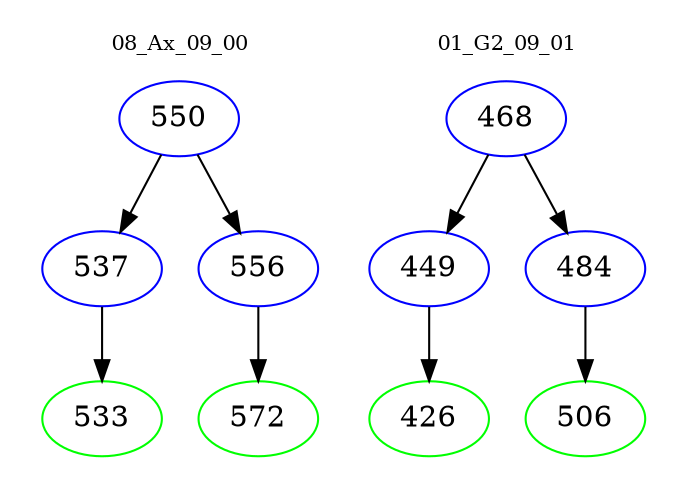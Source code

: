digraph{
subgraph cluster_0 {
color = white
label = "08_Ax_09_00";
fontsize=10;
T0_550 [label="550", color="blue"]
T0_550 -> T0_537 [color="black"]
T0_537 [label="537", color="blue"]
T0_537 -> T0_533 [color="black"]
T0_533 [label="533", color="green"]
T0_550 -> T0_556 [color="black"]
T0_556 [label="556", color="blue"]
T0_556 -> T0_572 [color="black"]
T0_572 [label="572", color="green"]
}
subgraph cluster_1 {
color = white
label = "01_G2_09_01";
fontsize=10;
T1_468 [label="468", color="blue"]
T1_468 -> T1_449 [color="black"]
T1_449 [label="449", color="blue"]
T1_449 -> T1_426 [color="black"]
T1_426 [label="426", color="green"]
T1_468 -> T1_484 [color="black"]
T1_484 [label="484", color="blue"]
T1_484 -> T1_506 [color="black"]
T1_506 [label="506", color="green"]
}
}
